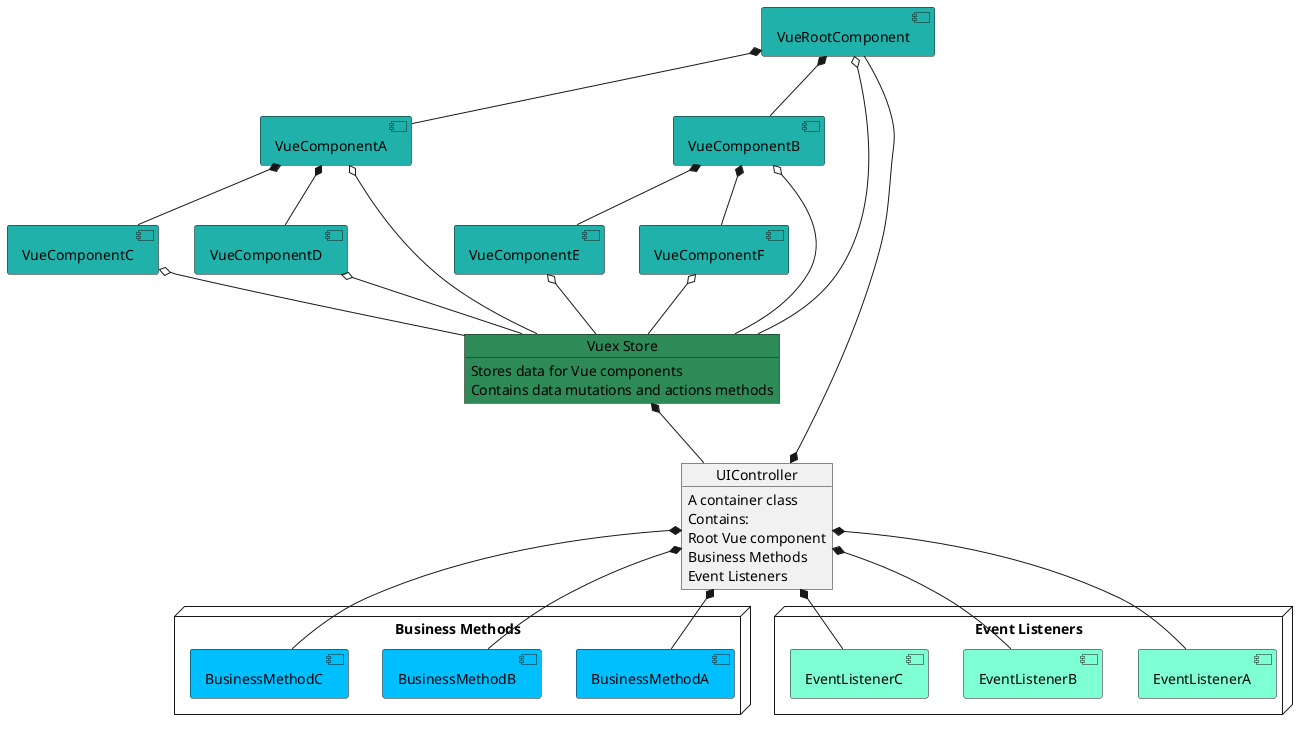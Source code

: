 @startuml
object UIController {
    A container class
    Contains:
    Root Vue component
    Business Methods
    Event Listeners


}

object "Vuex Store" as VuexStore #seagreen {
    Stores data for Vue components
    Contains data mutations and actions methods
}

component VueRootComponent #lightseagreen {
}

component VueComponentA #lightseagreen{
}

component VueComponentB #lightseagreen {
}

component VueComponentC #lightseagreen {
}

component VueComponentD #lightseagreen {
}

component VueComponentE #lightseagreen {
}

component VueComponentF #lightseagreen {
}

node "Business Methods" {
    component BusinessMethodA #deepskyblue {
    }

    component BusinessMethodB #deepskyblue {
    }

    component BusinessMethodC #deepskyblue {
    }
}

node "Event Listeners" {
    component EventListenerA #aquamarine {
    }

    component EventListenerB #aquamarine {
    }

    component EventListenerC #aquamarine {
    }
}


VuexStore *-- UIController

UIController *-- BusinessMethodA
UIController *-- BusinessMethodB
UIController *-- BusinessMethodC

UIController *-- EventListenerA
UIController *-- EventListenerB
UIController *-- EventListenerC

UIController *-- VueRootComponent
VueRootComponent *-- VueComponentA
VueRootComponent *-- VueComponentB

VueComponentA *-- VueComponentC
VueComponentA *-- VueComponentD
VueComponentB *-- VueComponentE
VueComponentB *-- VueComponentF

VueRootComponent o-- VuexStore
VueComponentA o-- VuexStore
VueComponentB o-- VuexStore
VueComponentC o-- VuexStore
VueComponentD o-- VuexStore
VueComponentE o-- VuexStore
VueComponentF o-- VuexStore

@enduml